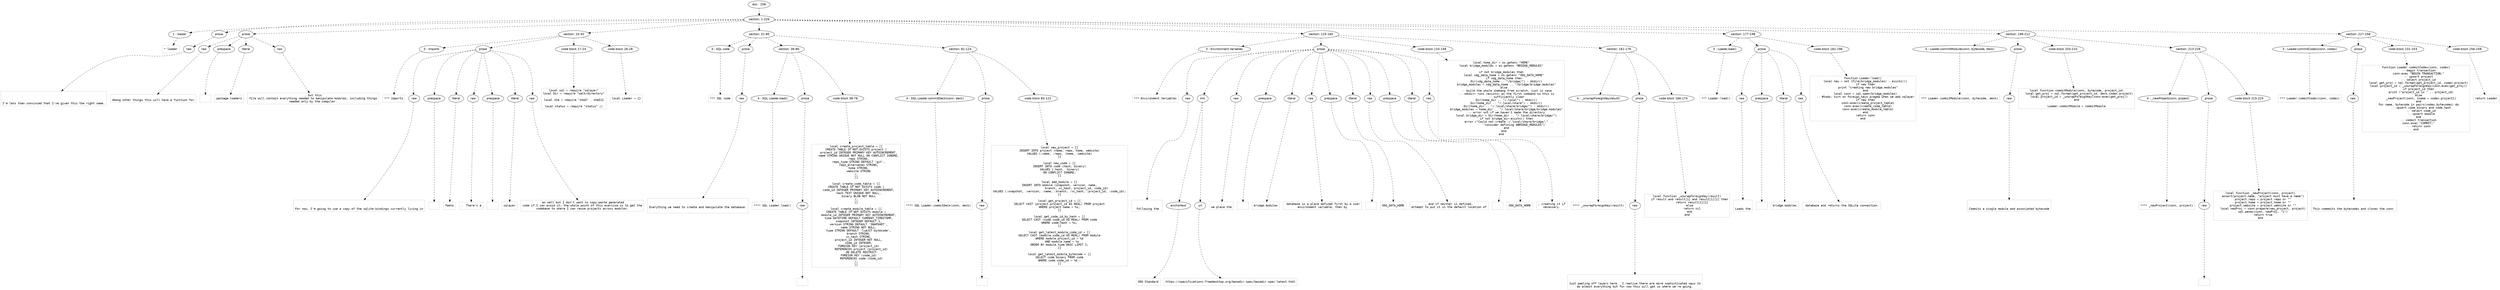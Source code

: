 digraph lpegNode {

node [fontname=Helvetica]
edge [style=dashed]

doc_0 [label="doc - 258"]


doc_0 -> { section_1}
{rank=same; section_1}

section_1 [label="section: 1-226"]


// END RANK doc_0

section_1 -> { header_2 prose_3 prose_4 section_5 section_6 section_7 section_8 section_9 section_10}
{rank=same; header_2 prose_3 prose_4 section_5 section_6 section_7 section_8 section_9 section_10}

header_2 [label="1 : loader"]

prose_3 [label="prose"]

prose_4 [label="prose"]

section_5 [label="section: 10-30"]

section_6 [label="section: 31-80"]

section_7 [label="section: 125-160"]

section_8 [label="section: 177-198"]

section_9 [label="section: 199-212"]

section_10 [label="section: 227-258"]


// END RANK section_1

header_2 -> leaf_11
leaf_11  [color=Gray,shape=rectangle,fontname=Inconsolata,label="* loader"]
// END RANK header_2

prose_3 -> { raw_12}
{rank=same; raw_12}

raw_12 [label="raw"]


// END RANK prose_3

raw_12 -> leaf_13
leaf_13  [color=Gray,shape=rectangle,fontname=Inconsolata,label="


I'm less than convinced that I've given this the right name.
"]
// END RANK raw_12

prose_4 -> { raw_14 prespace_15 literal_16 raw_17}
{rank=same; raw_14 prespace_15 literal_16 raw_17}

raw_14 [label="raw"]

prespace_15 [label="prespace"]

literal_16 [label="literal"]

raw_17 [label="raw"]


// END RANK prose_4

raw_14 -> leaf_18
leaf_18  [color=Gray,shape=rectangle,fontname=Inconsolata,label="
Among other things this will have a function for"]
// END RANK raw_14

prespace_15 -> leaf_19
leaf_19  [color=Gray,shape=rectangle,fontname=Inconsolata,label=" "]
// END RANK prespace_15

literal_16 -> leaf_20
leaf_20  [color=Gray,shape=rectangle,fontname=Inconsolata,label="package.loaders"]
// END RANK literal_16

raw_17 -> leaf_21
leaf_21  [color=Gray,shape=rectangle,fontname=Inconsolata,label=", but this
file will contain everything needed to manipulate modules, including things
needed only by the compiler.
"]
// END RANK raw_17

section_5 -> { header_22 prose_23 codeblock_24 codeblock_25}
{rank=same; header_22 prose_23 codeblock_24 codeblock_25}

header_22 [label="3 : imports"]

prose_23 [label="prose"]

codeblock_24 [label="code block 17-24"]

codeblock_25 [label="code block 26-28"]


// END RANK section_5

header_22 -> leaf_26
leaf_26  [color=Gray,shape=rectangle,fontname=Inconsolata,label="*** imports"]
// END RANK header_22

prose_23 -> { raw_27 prespace_28 literal_29 raw_30 prespace_31 literal_32 raw_33}
{rank=same; raw_27 prespace_28 literal_29 raw_30 prespace_31 literal_32 raw_33}

raw_27 [label="raw"]

prespace_28 [label="prespace"]

literal_29 [label="literal"]

raw_30 [label="raw"]

prespace_31 [label="prespace"]

literal_32 [label="literal"]

raw_33 [label="raw"]


// END RANK prose_23

raw_27 -> leaf_34
leaf_34  [color=Gray,shape=rectangle,fontname=Inconsolata,label="

For now, I'm going to use a copy of the sqlite bindings currently living in"]
// END RANK raw_27

prespace_28 -> leaf_35
leaf_35  [color=Gray,shape=rectangle,fontname=Inconsolata,label=""]
// END RANK prespace_28

literal_29 -> leaf_36
leaf_36  [color=Gray,shape=rectangle,fontname=Inconsolata,label="femto"]
// END RANK literal_29

raw_30 -> leaf_37
leaf_37  [color=Gray,shape=rectangle,fontname=Inconsolata,label=".  There's a"]
// END RANK raw_30

prespace_31 -> leaf_38
leaf_38  [color=Gray,shape=rectangle,fontname=Inconsolata,label=" "]
// END RANK prespace_31

literal_32 -> leaf_39
leaf_39  [color=Gray,shape=rectangle,fontname=Inconsolata,label="sqlayer"]
// END RANK literal_32

raw_33 -> leaf_40
leaf_40  [color=Gray,shape=rectangle,fontname=Inconsolata,label=" as well but I don't want to copy-paste generated
code if I can avoid it; the whole point of this exercise is to get the
codebase to where I can reuse projects across modules.
"]
// END RANK raw_33

codeblock_24 -> leaf_41
leaf_41  [color=Gray,shape=rectangle,fontname=Inconsolata,label="local sql = require \"sqlayer\"
local Dir = require \"walk/directory\"

local sha = require \"sha3\" . sha512

local status = require \"status\" ()"]
// END RANK codeblock_24

codeblock_25 -> leaf_42
leaf_42  [color=Gray,shape=rectangle,fontname=Inconsolata,label="local Loader = {}"]
// END RANK codeblock_25

section_6 -> { header_43 prose_44 section_45 section_46}
{rank=same; header_43 prose_44 section_45 section_46}

header_43 [label="3 : SQL code"]

prose_44 [label="prose"]

section_45 [label="section: 36-80"]

section_46 [label="section: 81-124"]


// END RANK section_6

header_43 -> leaf_47
leaf_47  [color=Gray,shape=rectangle,fontname=Inconsolata,label="*** SQL code"]
// END RANK header_43

prose_44 -> { raw_48}
{rank=same; raw_48}

raw_48 [label="raw"]


// END RANK prose_44

raw_48 -> leaf_49
leaf_49  [color=Gray,shape=rectangle,fontname=Inconsolata,label="

Everything we need to create and manipulate the database.

"]
// END RANK raw_48

section_45 -> { header_50 prose_51 codeblock_52}
{rank=same; header_50 prose_51 codeblock_52}

header_50 [label="4 : SQL Loader.load()"]

prose_51 [label="prose"]

codeblock_52 [label="code block 38-78"]


// END RANK section_45

header_50 -> leaf_53
leaf_53  [color=Gray,shape=rectangle,fontname=Inconsolata,label="**** SQL Loader.load()"]
// END RANK header_50

prose_51 -> { raw_54}
{rank=same; raw_54}

raw_54 [label="raw"]


// END RANK prose_51

raw_54 -> leaf_55
leaf_55  [color=Gray,shape=rectangle,fontname=Inconsolata,label="
"]
// END RANK raw_54

codeblock_52 -> leaf_56
leaf_56  [color=Gray,shape=rectangle,fontname=Inconsolata,label="local create_project_table = [[
CREATE TABLE IF NOT EXISTS project (
   project_id INTEGER PRIMARY KEY AUTOINCREMENT,
   name STRING UNIQUE NOT NULL ON CONFLICT IGNORE,
   repo STRING,
   repo_type STRING DEFAULT 'git',
   repo_alternates STRING,
   home STRING,
   website STRING
);
]]

local create_code_table = [[
CREATE TABLE IF NOT EXISTS code (
   code_id INTEGER PRIMARY KEY AUTOINCREMENT,
   hash TEXT UNIQUE NOT NULL,
   binary BLOB NOT NULL
);
]]

local create_module_table = [[
CREATE TABLE IF NOT EXISTS module (
   module_id INTEGER PRIMARY KEY AUTOINCREMENT,
   time DATETIME DEFAULT CURRENT_TIMESTAMP,
   snapshot INTEGER DEFAULT 1,
   version STRING DEFAULT 'SNAPSHOT',
   name STRING NOT NULL,
   type STRING DEFAULT 'luaJIT-bytecode',
   branch STRING,
   vc_hash STRING,
   project_id INTEGER NOT NULL,
   code_id INTEGER,
   FOREIGN KEY (project_id)
      REFERENCES project (project_id)
      ON DELETE RESTRICT
   FOREIGN KEY (code_id)
      REFERENCES code (code_id)
);
]]"]
// END RANK codeblock_52

section_46 -> { header_57 prose_58 codeblock_59}
{rank=same; header_57 prose_58 codeblock_59}

header_57 [label="4 : SQL Loader.commitDeck(conn, deck)"]

prose_58 [label="prose"]

codeblock_59 [label="code block 83-122"]


// END RANK section_46

header_57 -> leaf_60
leaf_60  [color=Gray,shape=rectangle,fontname=Inconsolata,label="**** SQL Loader.commitDeck(conn, deck)"]
// END RANK header_57

prose_58 -> { raw_61}
{rank=same; raw_61}

raw_61 [label="raw"]


// END RANK prose_58

raw_61 -> leaf_62
leaf_62  [color=Gray,shape=rectangle,fontname=Inconsolata,label="
"]
// END RANK raw_61

codeblock_59 -> leaf_63
leaf_63  [color=Gray,shape=rectangle,fontname=Inconsolata,label="local new_project = [[
INSERT INTO project (name, repo, home, website)
VALUES (:name, :repo, :home, :website)
]]

local new_code = [[
INSERT INTO code (hash, binary)
VALUES (:hash, :binary)
ON CONFLICT IGNORE;
]]

local add_module = [[
INSERT INTO module (snapshot, version, name,
                    branch, vc_hash, project_id, code_id)
VALUES (:snapshot, :version, :name, :branch, :vc_hash, :project_id, :code_id);
]]

local get_project_id = [[
SELECT CAST (project.project_id AS REAL) FROM project
WHERE project.name = %s;
]]

local get_code_id_by_hash = [[
SELECT CAST (code.code_id AS REAL) FROM code
WHERE code.hash = %s;
]]

local get_latest_module_code_id = [[
SELECT CAST (module.code_id AS REAL) FROM module
WHERE module.project_id = %d
   AND module.name = %s
ORDER BY module.time DESC LIMIT 1;
]]

local get_latest_module_bytecode = [[
SELECT code.binary FROM code
WHERE code.code_id = %d ;
]]"]
// END RANK codeblock_59

section_7 -> { header_64 prose_65 codeblock_66 section_67}
{rank=same; header_64 prose_65 codeblock_66 section_67}

header_64 [label="3 : Environment Variables"]

prose_65 [label="prose"]

codeblock_66 [label="code block 133-158"]

section_67 [label="section: 161-176"]


// END RANK section_7

header_64 -> leaf_68
leaf_68  [color=Gray,shape=rectangle,fontname=Inconsolata,label="*** Environment Variables"]
// END RANK header_64

prose_65 -> { raw_69 link_70 raw_71 prespace_72 literal_73 raw_74 prespace_75 literal_76 raw_77 prespace_78 literal_79 raw_80}
{rank=same; raw_69 link_70 raw_71 prespace_72 literal_73 raw_74 prespace_75 literal_76 raw_77 prespace_78 literal_79 raw_80}

raw_69 [label="raw"]

link_70 [label="link"]

raw_71 [label="raw"]

prespace_72 [label="prespace"]

literal_73 [label="literal"]

raw_74 [label="raw"]

prespace_75 [label="prespace"]

literal_76 [label="literal"]

raw_77 [label="raw"]

prespace_78 [label="prespace"]

literal_79 [label="literal"]

raw_80 [label="raw"]


// END RANK prose_65

raw_69 -> leaf_81
leaf_81  [color=Gray,shape=rectangle,fontname=Inconsolata,label="

  Following the "]
// END RANK raw_69

link_70 -> { anchortext_82 url_83}
{rank=same; anchortext_82 url_83}

anchortext_82 [label="anchortext"]

url_83 [label="url"]


// END RANK link_70

anchortext_82 -> leaf_84
leaf_84  [color=Gray,shape=rectangle,fontname=Inconsolata,label="XDG Standard"]
// END RANK anchortext_82

url_83 -> leaf_85
leaf_85  [color=Gray,shape=rectangle,fontname=Inconsolata,label="https://specifications.freedesktop.org/basedir-spec/basedir-spec-latest.html"]
// END RANK url_83

raw_71 -> leaf_86
leaf_86  [color=Gray,shape=rectangle,fontname=Inconsolata,label=",
we place the"]
// END RANK raw_71

prespace_72 -> leaf_87
leaf_87  [color=Gray,shape=rectangle,fontname=Inconsolata,label=" "]
// END RANK prespace_72

literal_73 -> leaf_88
leaf_88  [color=Gray,shape=rectangle,fontname=Inconsolata,label="bridge.modules"]
// END RANK literal_73

raw_74 -> leaf_89
leaf_89  [color=Gray,shape=rectangle,fontname=Inconsolata,label=" database in a place defined first by a user
environment variable, then by"]
// END RANK raw_74

prespace_75 -> leaf_90
leaf_90  [color=Gray,shape=rectangle,fontname=Inconsolata,label=" "]
// END RANK prespace_75

literal_76 -> leaf_91
leaf_91  [color=Gray,shape=rectangle,fontname=Inconsolata,label="XDG_DATA_HOME"]
// END RANK literal_76

raw_77 -> leaf_92
leaf_92  [color=Gray,shape=rectangle,fontname=Inconsolata,label=", and if neither is defined,
attempt to put it in the default location of"]
// END RANK raw_77

prespace_78 -> leaf_93
leaf_93  [color=Gray,shape=rectangle,fontname=Inconsolata,label=" "]
// END RANK prespace_78

literal_79 -> leaf_94
leaf_94  [color=Gray,shape=rectangle,fontname=Inconsolata,label="XDG_DATA_HOME"]
// END RANK literal_79

raw_80 -> leaf_95
leaf_95  [color=Gray,shape=rectangle,fontname=Inconsolata,label=", creating it if
necessary.
"]
// END RANK raw_80

codeblock_66 -> leaf_96
leaf_96  [color=Gray,shape=rectangle,fontname=Inconsolata,label="local home_dir = os.getenv \"HOME\"
local bridge_modules = os.getenv \"BRIDGE_MODULES\"

if not bridge_modules then
   local xdg_data_home = os.getenv \"XDG_DATA_HOME\"
   if xdg_data_home then
      Dir(xdg_data_home .. \"/bridge/\") : mkdir()
      bridge_modules = xdg_data_home .. \"/bridge/bridge.modules\"
   else
      -- build the whole shebang from scratch, just in case
      -- =mkdir= runs =exists= as the first command so this is
      -- sufficiently clear
      Dir(home_dir .. \"/.local\") : mkdir()
      Dir(home_dir .. \"/.local/share\") : mkdir()
      Dir(home_dir .. \"/.local/share/bridge/\") : mkdir()
      bridge_modules = home_dir .. \"/.local/share/bridge/bridge.modules\"
      -- error out if we haven't made the directory
      local bridge_dir = Dir(home_dir .. \"/.local/share/bridge/\")
      if not bridge_dir:exists() then
         error (\"Could not create ~/.local/share/bridge/,\" ..
               \"consider defining $BRIDGE_MODULES\")
      end
   end
end"]
// END RANK codeblock_66

section_67 -> { header_97 prose_98 codeblock_99}
{rank=same; header_97 prose_98 codeblock_99}

header_97 [label="4 : _unwrapForeignKey(result)"]

prose_98 [label="prose"]

codeblock_99 [label="code block 166-174"]


// END RANK section_67

header_97 -> leaf_100
leaf_100  [color=Gray,shape=rectangle,fontname=Inconsolata,label="**** _unwrapForeignKey(result)"]
// END RANK header_97

prose_98 -> { raw_101}
{rank=same; raw_101}

raw_101 [label="raw"]


// END RANK prose_98

raw_101 -> leaf_102
leaf_102  [color=Gray,shape=rectangle,fontname=Inconsolata,label="

Just peeling off layers here.  I realize there are more sophisticated ways to
do almost everything but for now this will get us where we're going.
"]
// END RANK raw_101

codeblock_99 -> leaf_103
leaf_103  [color=Gray,shape=rectangle,fontname=Inconsolata,label="local function _unwrapForeignKey(result)
   if result and result[1] and result[1][1] then
      return result[1][1]
   else
      return nil
   end
end"]
// END RANK codeblock_99

section_8 -> { header_104 prose_105 codeblock_106}
{rank=same; header_104 prose_105 codeblock_106}

header_104 [label="3 : Loader.load()"]

prose_105 [label="prose"]

codeblock_106 [label="code block 181-196"]


// END RANK section_8

header_104 -> leaf_107
leaf_107  [color=Gray,shape=rectangle,fontname=Inconsolata,label="*** Loader.load()"]
// END RANK header_104

prose_105 -> { raw_108 prespace_109 literal_110 raw_111}
{rank=same; raw_108 prespace_109 literal_110 raw_111}

raw_108 [label="raw"]

prespace_109 [label="prespace"]

literal_110 [label="literal"]

raw_111 [label="raw"]


// END RANK prose_105

raw_108 -> leaf_112
leaf_112  [color=Gray,shape=rectangle,fontname=Inconsolata,label="

Loads the"]
// END RANK raw_108

prespace_109 -> leaf_113
leaf_113  [color=Gray,shape=rectangle,fontname=Inconsolata,label=" "]
// END RANK prespace_109

literal_110 -> leaf_114
leaf_114  [color=Gray,shape=rectangle,fontname=Inconsolata,label="bridge.modules"]
// END RANK literal_110

raw_111 -> leaf_115
leaf_115  [color=Gray,shape=rectangle,fontname=Inconsolata,label=" database and returns the SQLite connection.
"]
// END RANK raw_111

codeblock_106 -> leaf_116
leaf_116  [color=Gray,shape=rectangle,fontname=Inconsolata,label="function Loader.load()
   local new = not (File(bridge_modules) : exists())
   if new then
      print \"creating new bridge.modules\"
   end
   local conn = sql.open(bridge_modules)
   -- #todo: turn on foreign_keys pragma when we add sqlayer
   if new then
      conn:exec(create_project_table)
      conn:exec(create_code_table)
      conn:exec(create_module_table)
   end
   return conn
end"]
// END RANK codeblock_106

section_9 -> { header_117 prose_118 codeblock_119 section_120}
{rank=same; header_117 prose_118 codeblock_119 section_120}

header_117 [label="3 : Loader.commitModule(conn, bytecode, deck)"]

prose_118 [label="prose"]

codeblock_119 [label="code block 203-210"]

section_120 [label="section: 213-226"]


// END RANK section_9

header_117 -> leaf_121
leaf_121  [color=Gray,shape=rectangle,fontname=Inconsolata,label="*** Loader.commitModule(conn, bytecode, deck)"]
// END RANK header_117

prose_118 -> { raw_122}
{rank=same; raw_122}

raw_122 [label="raw"]


// END RANK prose_118

raw_122 -> leaf_123
leaf_123  [color=Gray,shape=rectangle,fontname=Inconsolata,label="

Commits a single module and associated bytecode
"]
// END RANK raw_122

codeblock_119 -> leaf_124
leaf_124  [color=Gray,shape=rectangle,fontname=Inconsolata,label="local function commitModule(conn, bytecode, project_id)
   local get_proj = sql.format(get_project_id, deck.codex.project)
   local project_id = _unwrapForeignKey(conn:exec(get_proj))
end

Loader.commitModule = commitModule"]
// END RANK codeblock_119

section_120 -> { header_125 prose_126 codeblock_127}
{rank=same; header_125 prose_126 codeblock_127}

header_125 [label="4 : _newProject(conn, project)"]

prose_126 [label="prose"]

codeblock_127 [label="code block 215-225"]


// END RANK section_120

header_125 -> leaf_128
leaf_128  [color=Gray,shape=rectangle,fontname=Inconsolata,label="**** _newProject(conn, project)"]
// END RANK header_125

prose_126 -> { raw_129}
{rank=same; raw_129}

raw_129 [label="raw"]


// END RANK prose_126

raw_129 -> leaf_130
leaf_130  [color=Gray,shape=rectangle,fontname=Inconsolata,label="
"]
// END RANK raw_129

codeblock_127 -> leaf_131
leaf_131  [color=Gray,shape=rectangle,fontname=Inconsolata,label="local function _newProject(conn, project)
   assert(project.name, \"project must have a name\")
   project.repo = project.repo or \"\"
   project.home = project.home or \"\"
   project.website = project.website or \"\"
   local newProj = conn:prepare(new_project, project)
   sql.pexec(conn, newProj, \"i\")
   return true
end"]
// END RANK codeblock_127

section_10 -> { header_132 prose_133 codeblock_134 codeblock_135}
{rank=same; header_132 prose_133 codeblock_134 codeblock_135}

header_132 [label="3 : Loader.commitCodex(conn, codex)"]

prose_133 [label="prose"]

codeblock_134 [label="code block 231-253"]

codeblock_135 [label="code block 256-258"]


// END RANK section_10

header_132 -> leaf_136
leaf_136  [color=Gray,shape=rectangle,fontname=Inconsolata,label="*** Loader.commitCodex(conn, codex)"]
// END RANK header_132

prose_133 -> { raw_137}
{rank=same; raw_137}

raw_137 [label="raw"]


// END RANK prose_133

raw_137 -> leaf_138
leaf_138  [color=Gray,shape=rectangle,fontname=Inconsolata,label="

This commmits the bytecodes and closes the conn.
"]
// END RANK raw_137

codeblock_134 -> leaf_139
leaf_139  [color=Gray,shape=rectangle,fontname=Inconsolata,label="function Loader.commitCodex(conn, codex)
   -- begin transaction
   conn:exec \"BEGIN TRANSACTION;\"
   -- upsert project
   -- select project_id
   local get_proj = sql.format(get_project_id, codex.project)
   local project_id = _unwrapForeignKey(conn:exec(get_proj))
   if project_id then
      print (\"project_id is \" .. project_id)
   else
      _newProject(conn, {name = codex.project})
   end
   for name, bytecode in pairs(codex.bytecodes) do
      -- upsert code.binary and code.hash
      -- select code_id
      -- upsert module
   end
   -- commit transaction
   conn:exec \"COMMIT;\"
   -- return conn
end"]
// END RANK codeblock_134

codeblock_135 -> leaf_140
leaf_140  [color=Gray,shape=rectangle,fontname=Inconsolata,label="return Loader"]
// END RANK codeblock_135


}
